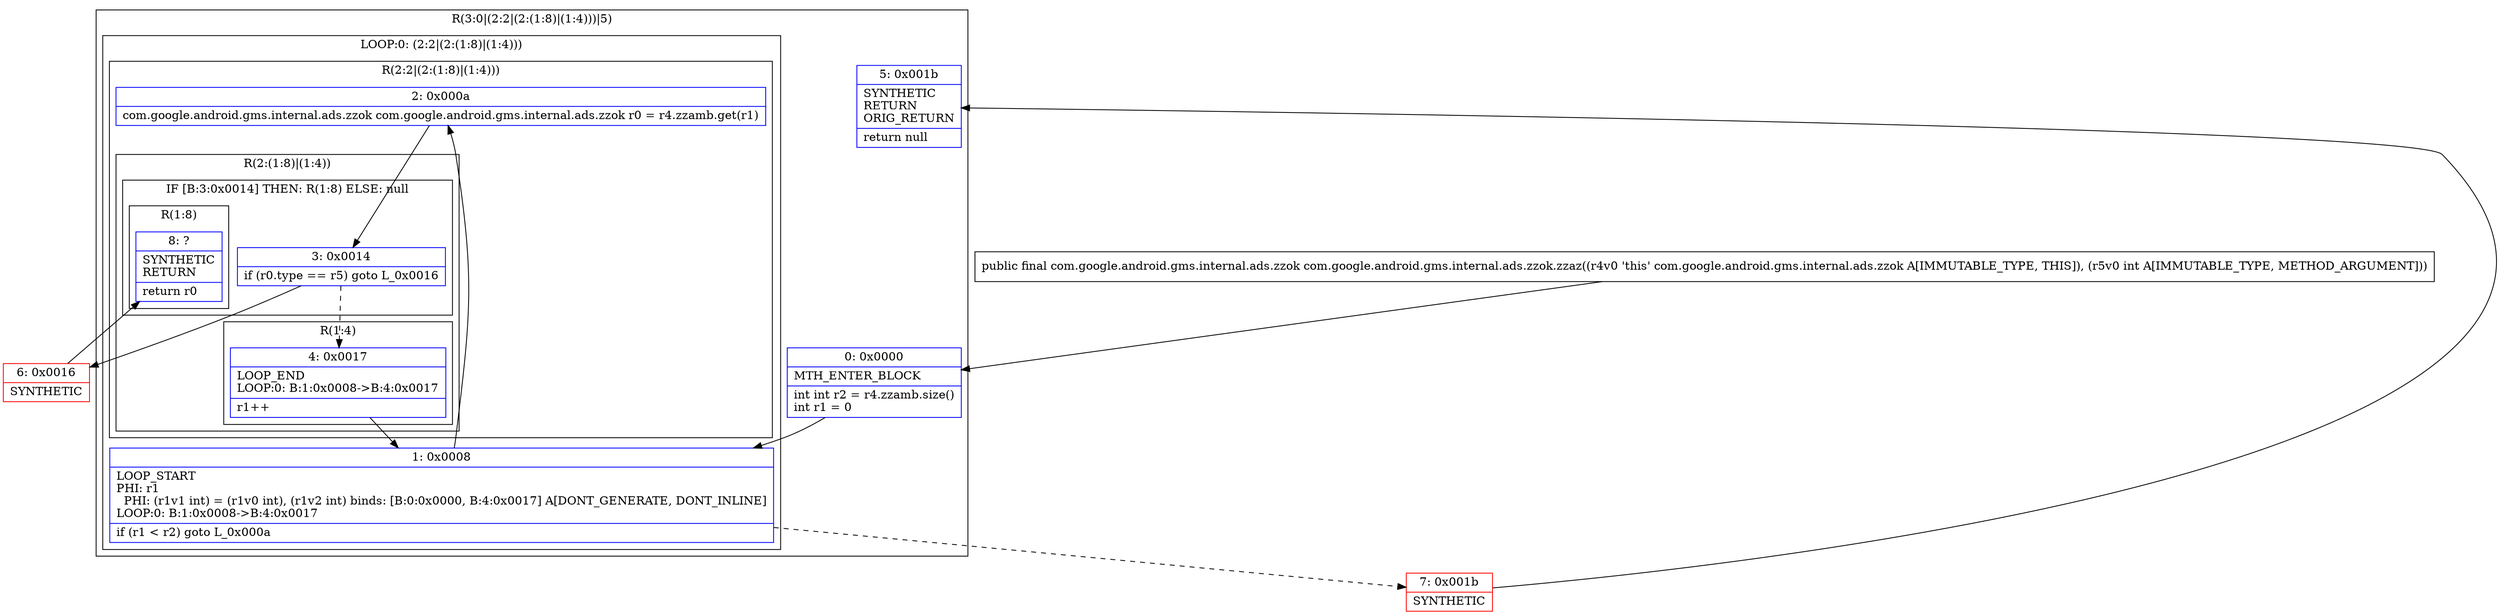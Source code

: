 digraph "CFG forcom.google.android.gms.internal.ads.zzok.zzaz(I)Lcom\/google\/android\/gms\/internal\/ads\/zzok;" {
subgraph cluster_Region_1093747886 {
label = "R(3:0|(2:2|(2:(1:8)|(1:4)))|5)";
node [shape=record,color=blue];
Node_0 [shape=record,label="{0\:\ 0x0000|MTH_ENTER_BLOCK\l|int int r2 = r4.zzamb.size()\lint r1 = 0\l}"];
subgraph cluster_LoopRegion_1276555390 {
label = "LOOP:0: (2:2|(2:(1:8)|(1:4)))";
node [shape=record,color=blue];
Node_1 [shape=record,label="{1\:\ 0x0008|LOOP_START\lPHI: r1 \l  PHI: (r1v1 int) = (r1v0 int), (r1v2 int) binds: [B:0:0x0000, B:4:0x0017] A[DONT_GENERATE, DONT_INLINE]\lLOOP:0: B:1:0x0008\-\>B:4:0x0017\l|if (r1 \< r2) goto L_0x000a\l}"];
subgraph cluster_Region_812508232 {
label = "R(2:2|(2:(1:8)|(1:4)))";
node [shape=record,color=blue];
Node_2 [shape=record,label="{2\:\ 0x000a|com.google.android.gms.internal.ads.zzok com.google.android.gms.internal.ads.zzok r0 = r4.zzamb.get(r1)\l}"];
subgraph cluster_Region_1267344997 {
label = "R(2:(1:8)|(1:4))";
node [shape=record,color=blue];
subgraph cluster_IfRegion_2066928351 {
label = "IF [B:3:0x0014] THEN: R(1:8) ELSE: null";
node [shape=record,color=blue];
Node_3 [shape=record,label="{3\:\ 0x0014|if (r0.type == r5) goto L_0x0016\l}"];
subgraph cluster_Region_48109703 {
label = "R(1:8)";
node [shape=record,color=blue];
Node_8 [shape=record,label="{8\:\ ?|SYNTHETIC\lRETURN\l|return r0\l}"];
}
}
subgraph cluster_Region_1942030068 {
label = "R(1:4)";
node [shape=record,color=blue];
Node_4 [shape=record,label="{4\:\ 0x0017|LOOP_END\lLOOP:0: B:1:0x0008\-\>B:4:0x0017\l|r1++\l}"];
}
}
}
}
Node_5 [shape=record,label="{5\:\ 0x001b|SYNTHETIC\lRETURN\lORIG_RETURN\l|return null\l}"];
}
Node_6 [shape=record,color=red,label="{6\:\ 0x0016|SYNTHETIC\l}"];
Node_7 [shape=record,color=red,label="{7\:\ 0x001b|SYNTHETIC\l}"];
MethodNode[shape=record,label="{public final com.google.android.gms.internal.ads.zzok com.google.android.gms.internal.ads.zzok.zzaz((r4v0 'this' com.google.android.gms.internal.ads.zzok A[IMMUTABLE_TYPE, THIS]), (r5v0 int A[IMMUTABLE_TYPE, METHOD_ARGUMENT])) }"];
MethodNode -> Node_0;
Node_0 -> Node_1;
Node_1 -> Node_2;
Node_1 -> Node_7[style=dashed];
Node_2 -> Node_3;
Node_3 -> Node_4[style=dashed];
Node_3 -> Node_6;
Node_4 -> Node_1;
Node_6 -> Node_8;
Node_7 -> Node_5;
}

